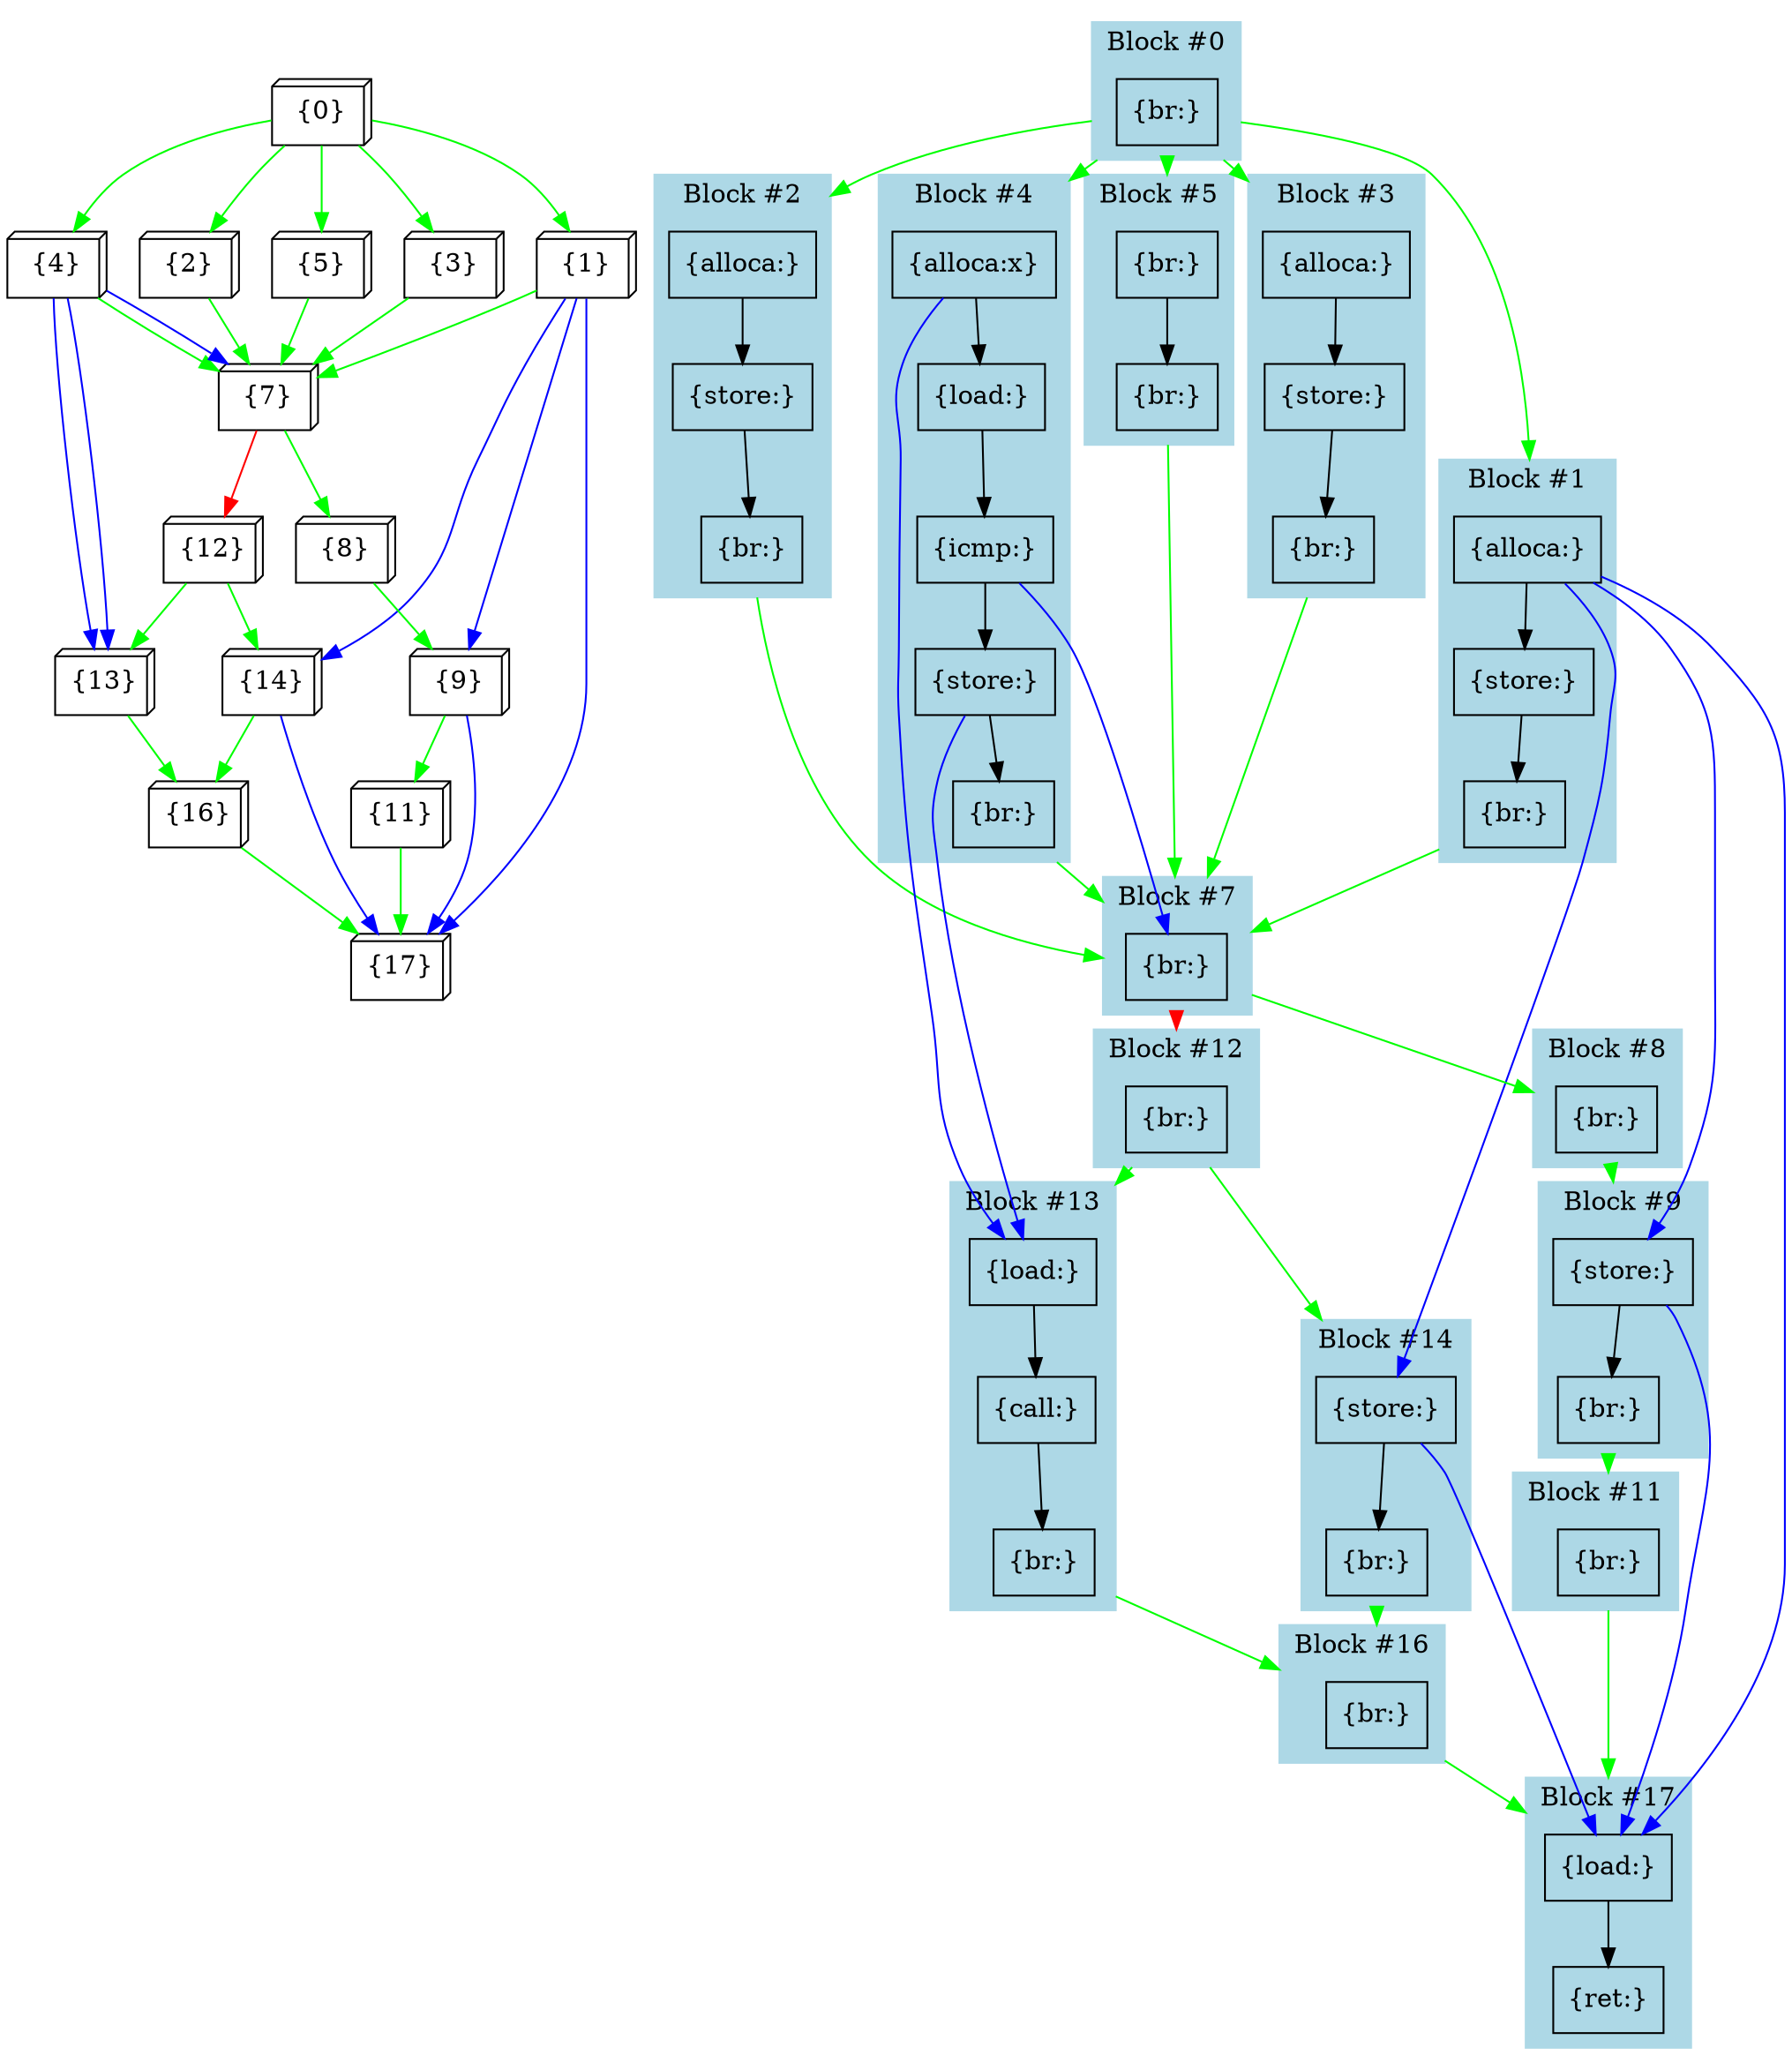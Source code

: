 digraph {
  compound=true; node [shape=box3d];
 x203c410[label="{16}"];
 x203d7c0[label="{14}"];
 x203cab0[label="{13}"];
 x2038410[label="{1}"];
 x2037070[label="{2}"];
 x2037960[label="{7}"];
 x2035f40[label="{12}"];
 x203b860[label="{9}"];
 x2037900[label="{4}"];
 x2036110[label="{17}"];
 x203ba30[label="{5}"];
 x2035030[label="{0}"];
 x203b650[label="{3}"];
 x2035ea0[label="{8}"];
 x203c900[label="{11}"];
  x203c410 -> x2036110[color=green];
  x203d7c0 -> x203c410[color=green];
  x203cab0 -> x203c410[color=green];
  x2038410 -> x2037960[color=green];
  x2037070 -> x2037960[color=green];
  x2037960 -> x2035f40[color=red];
  x2037960 -> x2035ea0[color=green];
  x2035f40 -> x203d7c0[color=green];
  x2035f40 -> x203cab0[color=green];
  x203b860 -> x203c900[color=green];
  x2037900 -> x2037960[color=green];
  x203ba30 -> x2037960[color=green];
  x2035030 -> x203ba30[color=green];
  x2035030 -> x2037900[color=green];
  x2035030 -> x203b650[color=green];
  x2035030 -> x2037070[color=green];
  x2035030 -> x2038410[color=green];
  x203b650 -> x2037960[color=green];
  x2035ea0 -> x203b860[color=green];
  x203c900 -> x2036110[color=green];
  x203d7c0 -> x2036110[color=blue];
  x2037900 -> x203cab0[color=blue];
  x2037900 -> x203cab0[color=blue];
  x2038410 -> x2036110[color=blue];
  x2038410 -> x203d7c0[color=blue];
  x2038410 -> x203b860[color=blue];
  x203b860 -> x2036110[color=blue];
  x2037900 -> x2037960[color=blue];
node [shape=box];
subgraph clusterx203e8d0 {
style=filled;
color=lightblue;
label="Block #15";
}
subgraph clusterx203bb50 {
style=filled;
color=lightblue;
label="Block #6";
}
subgraph clusterx203c410 {
style=filled;
color=lightblue;
label="Block #16";
 x2036638[label="{br:}"];
 x2036638[label="{br:}"];
}
subgraph clusterx203d7c0 {
style=filled;
color=lightblue;
label="Block #14";
 x20365c0[label="{store:}"];
 x203f618[label="{br:}"];
}
subgraph clusterx203cab0 {
style=filled;
color=lightblue;
label="Block #13";
 x20361f8[label="{load:}"];
 x2036528[label="{call:}"];
 x203ee18[label="{br:}"];
}
subgraph clusterx2038410 {
style=filled;
color=lightblue;
label="Block #1";
 x20341c8[label="{alloca:}"];
 x2035af0[label="{store:}"];
 x203b7d8[label="{br:}"];
}
subgraph clusterx2037070 {
style=filled;
color=lightblue;
label="Block #2";
 x2035908[label="{alloca:}"];
 x2035b80[label="{store:}"];
 x203c128[label="{br:}"];
}
subgraph clusterx2032770 {
style=filled;
color=lightblue;
label="Block #10";
}
subgraph clusterx2037960 {
style=filled;
color=lightblue;
label="Block #7";
 x2036028[label="{br:}"];
 x2036028[label="{br:}"];
}
subgraph clusterx2035f40 {
style=filled;
color=lightblue;
label="Block #12";
 x203ec18[label="{br:}"];
}
subgraph clusterx203b860 {
style=filled;
color=lightblue;
label="Block #9";
 x20360b0[label="{store:}"];
 x2034f28[label="{br:}"];
}
subgraph clusterx2037900 {
style=filled;
color=lightblue;
label="Block #4";
 x20359e8[label="{alloca:x}"];
 x2035d18[label="{load:}"];
 x2035e40[label="{icmp:}"];
 x2035ca0[label="{store:}"];
 x203cf08[label="{br:}"];
}
subgraph clusterx2036110 {
style=filled;
color=lightblue;
label="Block #17";
 x20366a8[label="{load:}"];
 x2036718[label="{ret:}"];
}
subgraph clusterx203ba30 {
style=filled;
color=lightblue;
label="Block #5";
 x2037018[label="{br:}"];
 x203d588[label="{br:}"];
}
subgraph clusterx2035030 {
style=filled;
color=lightblue;
label="Block #0";
 x2038488[label="{br:}"];
}
subgraph clusterx203b650 {
style=filled;
color=lightblue;
label="Block #3";
 x2035978[label="{alloca:}"];
 x2035c10[label="{store:}"];
 x203c7f8[label="{br:}"];
}
subgraph clusterx2035ea0 {
style=filled;
color=lightblue;
label="Block #8";
 x203e408[label="{br:}"];
}
subgraph clusterx203c900 {
style=filled;
color=lightblue;
label="Block #11";
 x2036188[label="{br:}"];
 x2036188[label="{br:}"];
}
  x2036638 -> x20366a8[ltail=clusterx203c410 lhead=clusterx2036110; color=green];
  x203f618 -> x2036638[ltail=clusterx203d7c0 lhead=clusterx203c410; color=green];
  x20365c0 -> x203f618[color=black];
  x203ee18 -> x2036638[ltail=clusterx203cab0 lhead=clusterx203c410; color=green];
  x20361f8 -> x2036528[color=black];
  x2036528 -> x203ee18[color=black];
  x203b7d8 -> x2036028[ltail=clusterx2038410 lhead=clusterx2037960; color=green];
  x20341c8 -> x2035af0[color=black];
  x2035af0 -> x203b7d8[color=black];
  x203c128 -> x2036028[ltail=clusterx2037070 lhead=clusterx2037960; color=green];
  x2035908 -> x2035b80[color=black];
  x2035b80 -> x203c128[color=black];
  x2036028 -> x203ec18[ltail=clusterx2037960 lhead=clusterx2035f40; color=red];
  x2036028 -> x203e408[ltail=clusterx2037960 lhead=clusterx2035ea0; color=green];
  x203ec18 -> x20365c0[ltail=clusterx2035f40 lhead=clusterx203d7c0; color=green];
  x203ec18 -> x20361f8[ltail=clusterx2035f40 lhead=clusterx203cab0; color=green];
  x2034f28 -> x2036188[ltail=clusterx203b860 lhead=clusterx203c900; color=green];
  x20360b0 -> x2034f28[color=black];
  x203cf08 -> x2036028[ltail=clusterx2037900 lhead=clusterx2037960; color=green];
  x20359e8 -> x2035d18[color=black];
  x2035d18 -> x2035e40[color=black];
  x2035e40 -> x2035ca0[color=black];
  x2035ca0 -> x203cf08[color=black];
  x20366a8 -> x2036718[color=black];
  x203d588 -> x2036028[ltail=clusterx203ba30 lhead=clusterx2037960; color=green];
  x2037018 -> x203d588[color=black];
  x2038488 -> x2037018[ltail=clusterx2035030 lhead=clusterx203ba30; color=green];
  x2038488 -> x20359e8[ltail=clusterx2035030 lhead=clusterx2037900; color=green];
  x2038488 -> x2035978[ltail=clusterx2035030 lhead=clusterx203b650; color=green];
  x2038488 -> x2035908[ltail=clusterx2035030 lhead=clusterx2037070; color=green];
  x2038488 -> x20341c8[ltail=clusterx2035030 lhead=clusterx2038410; color=green];
  x203c7f8 -> x2036028[ltail=clusterx203b650 lhead=clusterx2037960; color=green];
  x2035978 -> x2035c10[color=black];
  x2035c10 -> x203c7f8[color=black];
  x203e408 -> x20360b0[ltail=clusterx2035ea0 lhead=clusterx203b860; color=green];
  x2036188 -> x20366a8[ltail=clusterx203c900 lhead=clusterx2036110; color=green];
  x20365c0 -> x20366a8[color=blue];
  x2035ca0 -> x20361f8[color=blue];
  x20359e8 -> x20361f8[color=blue];
  x20341c8 -> x20366a8[color=blue];
  x20341c8 -> x20365c0[color=blue];
  x20341c8 -> x20360b0[color=blue];
  x20360b0 -> x20366a8[color=blue];
  x2035e40 -> x2036028[color=blue];
}
